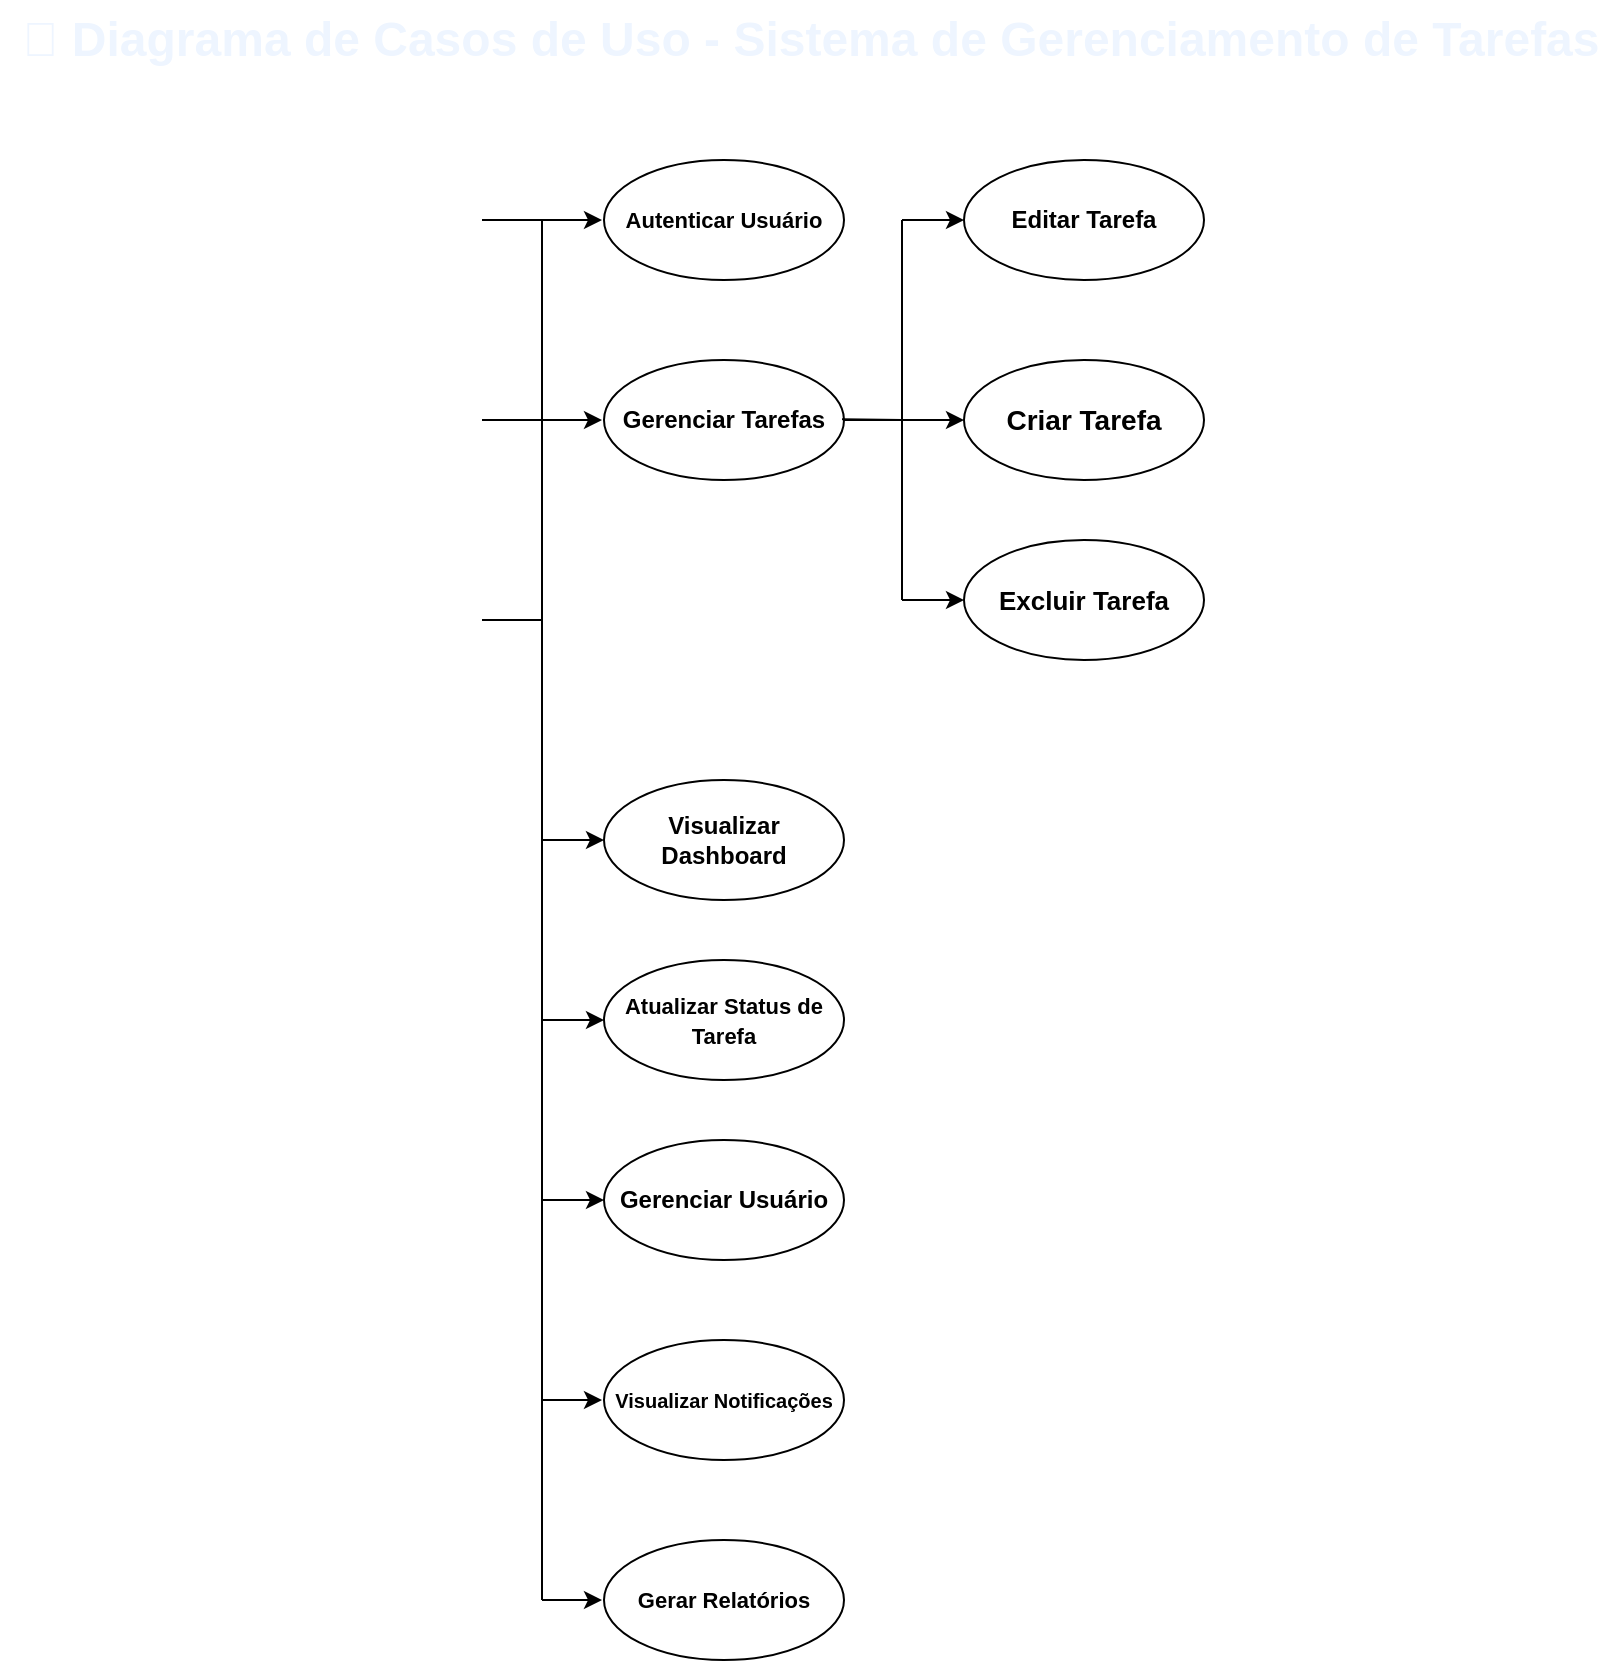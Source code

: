 <mxfile version="27.0.9">
  <diagram name="Página-1" id="n-ZbZtPQHOzTqEBtwey1">
    <mxGraphModel dx="1509" dy="2010" grid="1" gridSize="10" guides="1" tooltips="1" connect="1" arrows="1" fold="1" page="1" pageScale="1" pageWidth="827" pageHeight="1169" math="0" shadow="0">
      <root>
        <mxCell id="0" />
        <mxCell id="1" parent="0" />
        <mxCell id="eps6AfnzonoT5UigWoyc-7" value="&lt;h6&gt;&lt;font style=&quot;font-size: 14px;&quot; face=&quot;Helvetica&quot;&gt;&lt;font style=&quot;color: light-dark(rgb(255, 255, 255), rgb(178, 102, 255));&quot;&gt;Operador&lt;/font&gt;&lt;/font&gt;&lt;br&gt;&lt;/h6&gt;" style="rounded=0;whiteSpace=wrap;html=1;spacingTop=0;fillColor=light-dark(#FFFFFF,#000000);strokeColor=light-dark(#FFFFFF,#B266FF);" vertex="1" parent="1">
          <mxGeometry x="130" y="-1080" width="120" height="60" as="geometry" />
        </mxCell>
        <mxCell id="eps6AfnzonoT5UigWoyc-8" value="&lt;h6&gt;&lt;font style=&quot;font-size: 14px; color: light-dark(rgb(255, 255, 255), rgb(178, 102, 255));&quot;&gt;Supervisor&lt;/font&gt;&lt;br&gt;&lt;/h6&gt;" style="rounded=0;whiteSpace=wrap;html=1;spacingTop=0;fillColor=light-dark(#FFFFFF,#000000);strokeColor=light-dark(#FFFFFF,#B266FF);" vertex="1" parent="1">
          <mxGeometry x="130" y="-980" width="120" height="60" as="geometry" />
        </mxCell>
        <mxCell id="eps6AfnzonoT5UigWoyc-9" value="&lt;h6&gt;&lt;font style=&quot;color: light-dark(rgb(255, 255, 255), rgb(178, 102, 255));&quot;&gt;&lt;font style=&quot;font-size: 14px;&quot;&gt;Administrador&lt;/font&gt;&lt;/font&gt;&lt;br&gt;&lt;/h6&gt;" style="rounded=0;whiteSpace=wrap;html=1;spacingTop=0;fillColor=light-dark(#FFFFFF,#000000);strokeColor=light-dark(#FFFFFF,#B266FF);" vertex="1" parent="1">
          <mxGeometry x="130" y="-880" width="120" height="60" as="geometry" />
        </mxCell>
        <mxCell id="eps6AfnzonoT5UigWoyc-10" value="" style="endArrow=classic;html=1;rounded=0;exitX=1;exitY=0.5;exitDx=0;exitDy=0;spacingTop=0;" edge="1" parent="1" source="eps6AfnzonoT5UigWoyc-7">
          <mxGeometry width="50" height="50" relative="1" as="geometry">
            <mxPoint x="370" y="-760" as="sourcePoint" />
            <mxPoint x="310" y="-1050" as="targetPoint" />
          </mxGeometry>
        </mxCell>
        <mxCell id="eps6AfnzonoT5UigWoyc-11" value="" style="endArrow=classic;html=1;rounded=0;exitX=1;exitY=0.5;exitDx=0;exitDy=0;spacingTop=0;" edge="1" parent="1" source="eps6AfnzonoT5UigWoyc-8">
          <mxGeometry width="50" height="50" relative="1" as="geometry">
            <mxPoint x="310" y="-940" as="sourcePoint" />
            <mxPoint x="310" y="-950" as="targetPoint" />
          </mxGeometry>
        </mxCell>
        <mxCell id="eps6AfnzonoT5UigWoyc-12" value="" style="endArrow=none;html=1;rounded=0;exitX=1;exitY=0.5;exitDx=0;exitDy=0;spacingTop=0;" edge="1" parent="1" source="eps6AfnzonoT5UigWoyc-9">
          <mxGeometry width="50" height="50" relative="1" as="geometry">
            <mxPoint x="370" y="-760" as="sourcePoint" />
            <mxPoint x="280" y="-850" as="targetPoint" />
          </mxGeometry>
        </mxCell>
        <mxCell id="eps6AfnzonoT5UigWoyc-13" value="" style="endArrow=none;html=1;rounded=0;spacingTop=0;" edge="1" parent="1">
          <mxGeometry width="50" height="50" relative="1" as="geometry">
            <mxPoint x="280" y="-360" as="sourcePoint" />
            <mxPoint x="280" y="-1050" as="targetPoint" />
            <Array as="points" />
          </mxGeometry>
        </mxCell>
        <mxCell id="eps6AfnzonoT5UigWoyc-14" value="&lt;h6&gt;&lt;font style=&quot;font-size: 11px;&quot; face=&quot;Helvetica&quot;&gt;Autenticar Usuário&lt;/font&gt;&lt;/h6&gt;" style="ellipse;whiteSpace=wrap;html=1;spacingTop=0;strokeColor=light-dark(#000000,#00994D);fillColor=light-dark(#FFFFFF,#000000);" vertex="1" parent="1">
          <mxGeometry x="311" y="-1080" width="120" height="60" as="geometry" />
        </mxCell>
        <mxCell id="eps6AfnzonoT5UigWoyc-15" value="" style="edgeStyle=orthogonalEdgeStyle;rounded=0;orthogonalLoop=1;jettySize=auto;html=1;" edge="1" parent="1" source="eps6AfnzonoT5UigWoyc-16" target="eps6AfnzonoT5UigWoyc-19">
          <mxGeometry relative="1" as="geometry" />
        </mxCell>
        <mxCell id="eps6AfnzonoT5UigWoyc-16" value="&lt;b style=&quot;&quot;&gt;&lt;font style=&quot;font-size: 12px;&quot;&gt;Gerenciar Tarefas&lt;/font&gt;&lt;/b&gt;" style="ellipse;whiteSpace=wrap;html=1;spacingTop=0;strokeColor=light-dark(#000000,#00994D);fillColor=light-dark(#FFFFFF,#000000);" vertex="1" parent="1">
          <mxGeometry x="311" y="-980" width="120" height="60" as="geometry" />
        </mxCell>
        <mxCell id="eps6AfnzonoT5UigWoyc-17" value="" style="endArrow=none;html=1;rounded=0;exitX=1;exitY=0.5;exitDx=0;exitDy=0;spacingTop=0;" edge="1" parent="1">
          <mxGeometry width="50" height="50" relative="1" as="geometry">
            <mxPoint x="430" y="-950.34" as="sourcePoint" />
            <mxPoint x="460" y="-950" as="targetPoint" />
          </mxGeometry>
        </mxCell>
        <mxCell id="eps6AfnzonoT5UigWoyc-18" value="" style="endArrow=none;html=1;rounded=0;spacingTop=0;" edge="1" parent="1">
          <mxGeometry width="50" height="50" relative="1" as="geometry">
            <mxPoint x="460" y="-860" as="sourcePoint" />
            <mxPoint x="460" y="-1050" as="targetPoint" />
          </mxGeometry>
        </mxCell>
        <mxCell id="eps6AfnzonoT5UigWoyc-19" value="&lt;font style=&quot;font-weight: 700; font-size: 14px;&quot; face=&quot;Helvetica&quot;&gt;Criar Tarefa&lt;/font&gt;" style="ellipse;whiteSpace=wrap;html=1;spacingTop=0;strokeColor=light-dark(#000000,#00994D);fillColor=light-dark(#FFFFFF,#000000);" vertex="1" parent="1">
          <mxGeometry x="491" y="-980" width="120" height="60" as="geometry" />
        </mxCell>
        <mxCell id="eps6AfnzonoT5UigWoyc-20" value="&lt;font style=&quot;font-weight: 700;&quot; face=&quot;Helvetica&quot;&gt;Editar Tarefa&lt;/font&gt;" style="ellipse;whiteSpace=wrap;html=1;spacingTop=0;strokeColor=light-dark(#000000,#00994D);fillColor=light-dark(#FFFFFF,#000000);" vertex="1" parent="1">
          <mxGeometry x="491" y="-1080" width="120" height="60" as="geometry" />
        </mxCell>
        <mxCell id="eps6AfnzonoT5UigWoyc-21" value="&lt;font style=&quot;font-weight: 700; font-size: 13px;&quot; face=&quot;Helvetica&quot;&gt;Excluir Tarefa&lt;/font&gt;" style="ellipse;whiteSpace=wrap;html=1;spacingTop=0;strokeColor=light-dark(#000000,#00994D);fillColor=light-dark(#FFFFFF,#000000);" vertex="1" parent="1">
          <mxGeometry x="491" y="-890" width="120" height="60" as="geometry" />
        </mxCell>
        <mxCell id="eps6AfnzonoT5UigWoyc-22" value="" style="endArrow=classic;html=1;rounded=0;spacingTop=0;entryX=0;entryY=0.5;entryDx=0;entryDy=0;" edge="1" parent="1" target="eps6AfnzonoT5UigWoyc-21">
          <mxGeometry width="50" height="50" relative="1" as="geometry">
            <mxPoint x="460" y="-860" as="sourcePoint" />
            <mxPoint x="490" y="-750" as="targetPoint" />
          </mxGeometry>
        </mxCell>
        <mxCell id="eps6AfnzonoT5UigWoyc-23" value="" style="endArrow=classic;html=1;rounded=0;entryX=0;entryY=0.5;entryDx=0;entryDy=0;spacingTop=0;" edge="1" parent="1" target="eps6AfnzonoT5UigWoyc-20">
          <mxGeometry width="50" height="50" relative="1" as="geometry">
            <mxPoint x="460" y="-1050" as="sourcePoint" />
            <mxPoint x="480" y="-1100" as="targetPoint" />
          </mxGeometry>
        </mxCell>
        <mxCell id="eps6AfnzonoT5UigWoyc-24" value="&lt;font style=&quot;font-weight: 700;&quot; face=&quot;Helvetica&quot;&gt;Visualizar Dashboard&lt;/font&gt;" style="ellipse;whiteSpace=wrap;html=1;spacingTop=0;strokeColor=light-dark(#000000,#00994D);fillColor=light-dark(#FFFFFF,#000000);" vertex="1" parent="1">
          <mxGeometry x="311" y="-770" width="120" height="60" as="geometry" />
        </mxCell>
        <mxCell id="eps6AfnzonoT5UigWoyc-25" value="&lt;b style=&quot;&quot;&gt;&lt;font style=&quot;font-size: 11px;&quot;&gt;Atualizar Status de Tarefa&lt;/font&gt;&lt;/b&gt;" style="ellipse;whiteSpace=wrap;html=1;spacingTop=0;strokeColor=light-dark(#000000,#00994D);fillColor=light-dark(#FFFFFF,#000000);" vertex="1" parent="1">
          <mxGeometry x="311" y="-680" width="120" height="60" as="geometry" />
        </mxCell>
        <mxCell id="eps6AfnzonoT5UigWoyc-26" value="&lt;font&gt;&lt;font style=&quot;font-weight: 700;&quot; face=&quot;Helvetica&quot;&gt;Gerenciar&amp;nbsp;&lt;/font&gt;&lt;span style=&quot;font-weight: 700;&quot;&gt;Usuário&lt;/span&gt;&lt;/font&gt;" style="ellipse;whiteSpace=wrap;html=1;spacingTop=0;strokeColor=light-dark(#000000,#00994D);fillColor=light-dark(#FFFFFF,#000000);" vertex="1" parent="1">
          <mxGeometry x="311" y="-590" width="120" height="60" as="geometry" />
        </mxCell>
        <mxCell id="eps6AfnzonoT5UigWoyc-27" value="&lt;font style=&quot;font-weight: 700; font-size: 10px;&quot; face=&quot;Helvetica&quot;&gt;Visualizar Notificações&lt;/font&gt;" style="ellipse;whiteSpace=wrap;html=1;spacingTop=0;strokeColor=light-dark(#000000,#00994D);fillColor=light-dark(#FFFFFF,#000000);" vertex="1" parent="1">
          <mxGeometry x="311" y="-490" width="120" height="60" as="geometry" />
        </mxCell>
        <mxCell id="eps6AfnzonoT5UigWoyc-28" value="&lt;font style=&quot;font-weight: 700; font-size: 11px;&quot; face=&quot;Helvetica&quot;&gt;Gerar Relatórios&lt;/font&gt;" style="ellipse;whiteSpace=wrap;html=1;spacingTop=0;strokeColor=light-dark(#000000,#00994D);fillColor=light-dark(#FFFFFF,#000000);" vertex="1" parent="1">
          <mxGeometry x="311" y="-390" width="120" height="60" as="geometry" />
        </mxCell>
        <mxCell id="eps6AfnzonoT5UigWoyc-29" value="" style="endArrow=classic;html=1;rounded=0;entryX=0;entryY=0.5;entryDx=0;entryDy=0;spacingTop=0;" edge="1" parent="1" target="eps6AfnzonoT5UigWoyc-24">
          <mxGeometry width="50" height="50" relative="1" as="geometry">
            <mxPoint x="280" y="-740" as="sourcePoint" />
            <mxPoint x="440" y="-570" as="targetPoint" />
            <Array as="points">
              <mxPoint x="300" y="-740" />
            </Array>
          </mxGeometry>
        </mxCell>
        <mxCell id="eps6AfnzonoT5UigWoyc-30" value="" style="endArrow=classic;html=1;rounded=0;entryX=0;entryY=0.5;entryDx=0;entryDy=0;spacingTop=0;" edge="1" parent="1" target="eps6AfnzonoT5UigWoyc-25">
          <mxGeometry width="50" height="50" relative="1" as="geometry">
            <mxPoint x="280" y="-650" as="sourcePoint" />
            <mxPoint x="320" y="-650" as="targetPoint" />
            <Array as="points" />
          </mxGeometry>
        </mxCell>
        <mxCell id="eps6AfnzonoT5UigWoyc-31" value="" style="endArrow=classic;html=1;rounded=0;entryX=0;entryY=0.5;entryDx=0;entryDy=0;spacingTop=0;" edge="1" parent="1" target="eps6AfnzonoT5UigWoyc-26">
          <mxGeometry width="50" height="50" relative="1" as="geometry">
            <mxPoint x="280" y="-560" as="sourcePoint" />
            <mxPoint x="320" y="-550" as="targetPoint" />
            <Array as="points" />
          </mxGeometry>
        </mxCell>
        <mxCell id="eps6AfnzonoT5UigWoyc-32" value="" style="endArrow=classic;html=1;rounded=0;spacingTop=0;" edge="1" parent="1">
          <mxGeometry width="50" height="50" relative="1" as="geometry">
            <mxPoint x="280" y="-460" as="sourcePoint" />
            <mxPoint x="310" y="-460" as="targetPoint" />
            <Array as="points" />
          </mxGeometry>
        </mxCell>
        <mxCell id="eps6AfnzonoT5UigWoyc-33" value="" style="endArrow=classic;html=1;rounded=0;spacingTop=0;" edge="1" parent="1">
          <mxGeometry width="50" height="50" relative="1" as="geometry">
            <mxPoint x="280" y="-360" as="sourcePoint" />
            <mxPoint x="310" y="-360" as="targetPoint" />
            <Array as="points" />
          </mxGeometry>
        </mxCell>
        <mxCell id="eps6AfnzonoT5UigWoyc-36" value="&lt;span style=&quot;font-family: Arial, sans-serif; text-align: start;&quot;&gt;&lt;font style=&quot;color: rgb(238, 245, 255);&quot;&gt;🎯 Diagrama de Casos de Uso -&amp;nbsp;&lt;/font&gt;&lt;/span&gt;&lt;font face=&quot;Arial, sans-serif&quot; color=&quot;#eef5ff&quot;&gt;Sistema de Gerenciamento de Tarefas&lt;/font&gt;" style="text;strokeColor=none;fillColor=none;html=1;fontSize=24;fontStyle=1;verticalAlign=middle;align=center;" vertex="1" parent="1">
          <mxGeometry x="9" y="-1160" width="810" height="40" as="geometry" />
        </mxCell>
      </root>
    </mxGraphModel>
  </diagram>
</mxfile>
